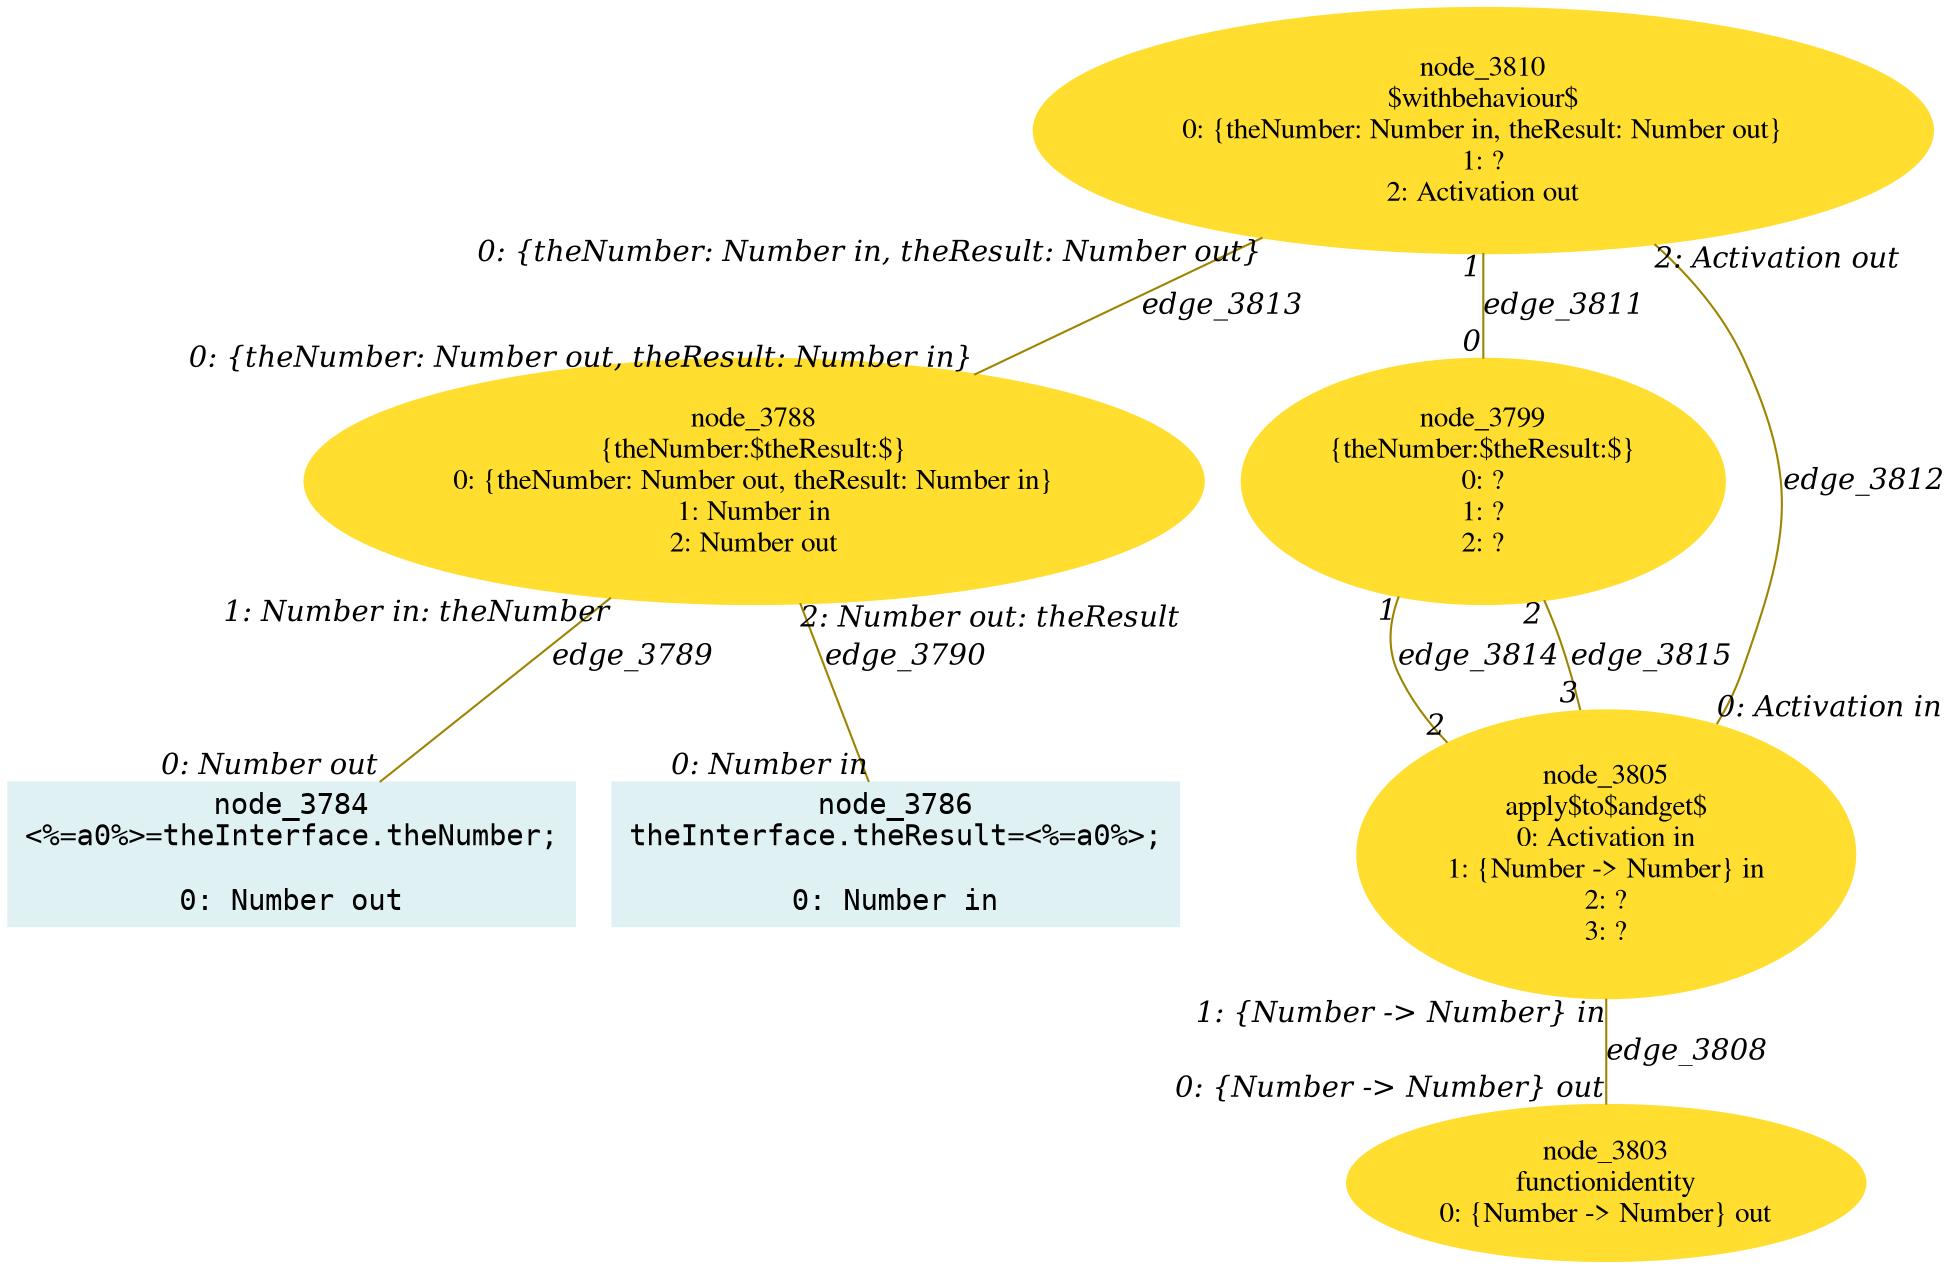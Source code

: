 digraph g{node_3784 [shape="box", style="filled", color="#dff1f2", fontname="Courier", label="node_3784
<%=a0%>=theInterface.theNumber;

0: Number out" ]
node_3786 [shape="box", style="filled", color="#dff1f2", fontname="Courier", label="node_3786
theInterface.theResult=<%=a0%>;

0: Number in" ]
node_3788 [shape="ellipse", style="filled", color="#ffde2f", fontname="Times", label="node_3788
{theNumber:$theResult:$}
0: {theNumber: Number out, theResult: Number in}
1: Number in
2: Number out" ]
node_3799 [shape="ellipse", style="filled", color="#ffde2f", fontname="Times", label="node_3799
{theNumber:$theResult:$}
0: ?
1: ?
2: ?" ]
node_3803 [shape="ellipse", style="filled", color="#ffde2f", fontname="Times", label="node_3803
functionidentity
0: {Number -> Number} out" ]
node_3805 [shape="ellipse", style="filled", color="#ffde2f", fontname="Times", label="node_3805
apply$to$andget$
0: Activation in
1: {Number -> Number} in
2: ?
3: ?" ]
node_3810 [shape="ellipse", style="filled", color="#ffde2f", fontname="Times", label="node_3810
$withbehaviour$
0: {theNumber: Number in, theResult: Number out}
1: ?
2: Activation out" ]
node_3788 -> node_3784 [dir=none, arrowHead=none, fontname="Times-Italic", arrowsize=1, color="#9d8400", label="edge_3789",  headlabel="0: Number out", taillabel="1: Number in: theNumber" ]
node_3788 -> node_3786 [dir=none, arrowHead=none, fontname="Times-Italic", arrowsize=1, color="#9d8400", label="edge_3790",  headlabel="0: Number in", taillabel="2: Number out: theResult" ]
node_3805 -> node_3803 [dir=none, arrowHead=none, fontname="Times-Italic", arrowsize=1, color="#9d8400", label="edge_3808",  headlabel="0: {Number -> Number} out", taillabel="1: {Number -> Number} in" ]
node_3810 -> node_3799 [dir=none, arrowHead=none, fontname="Times-Italic", arrowsize=1, color="#9d8400", label="edge_3811",  headlabel="0", taillabel="1" ]
node_3810 -> node_3805 [dir=none, arrowHead=none, fontname="Times-Italic", arrowsize=1, color="#9d8400", label="edge_3812",  headlabel="0: Activation in", taillabel="2: Activation out" ]
node_3810 -> node_3788 [dir=none, arrowHead=none, fontname="Times-Italic", arrowsize=1, color="#9d8400", label="edge_3813",  headlabel="0: {theNumber: Number out, theResult: Number in}", taillabel="0: {theNumber: Number in, theResult: Number out}" ]
node_3799 -> node_3805 [dir=none, arrowHead=none, fontname="Times-Italic", arrowsize=1, color="#9d8400", label="edge_3814",  headlabel="2", taillabel="1" ]
node_3799 -> node_3805 [dir=none, arrowHead=none, fontname="Times-Italic", arrowsize=1, color="#9d8400", label="edge_3815",  headlabel="3", taillabel="2" ]
}